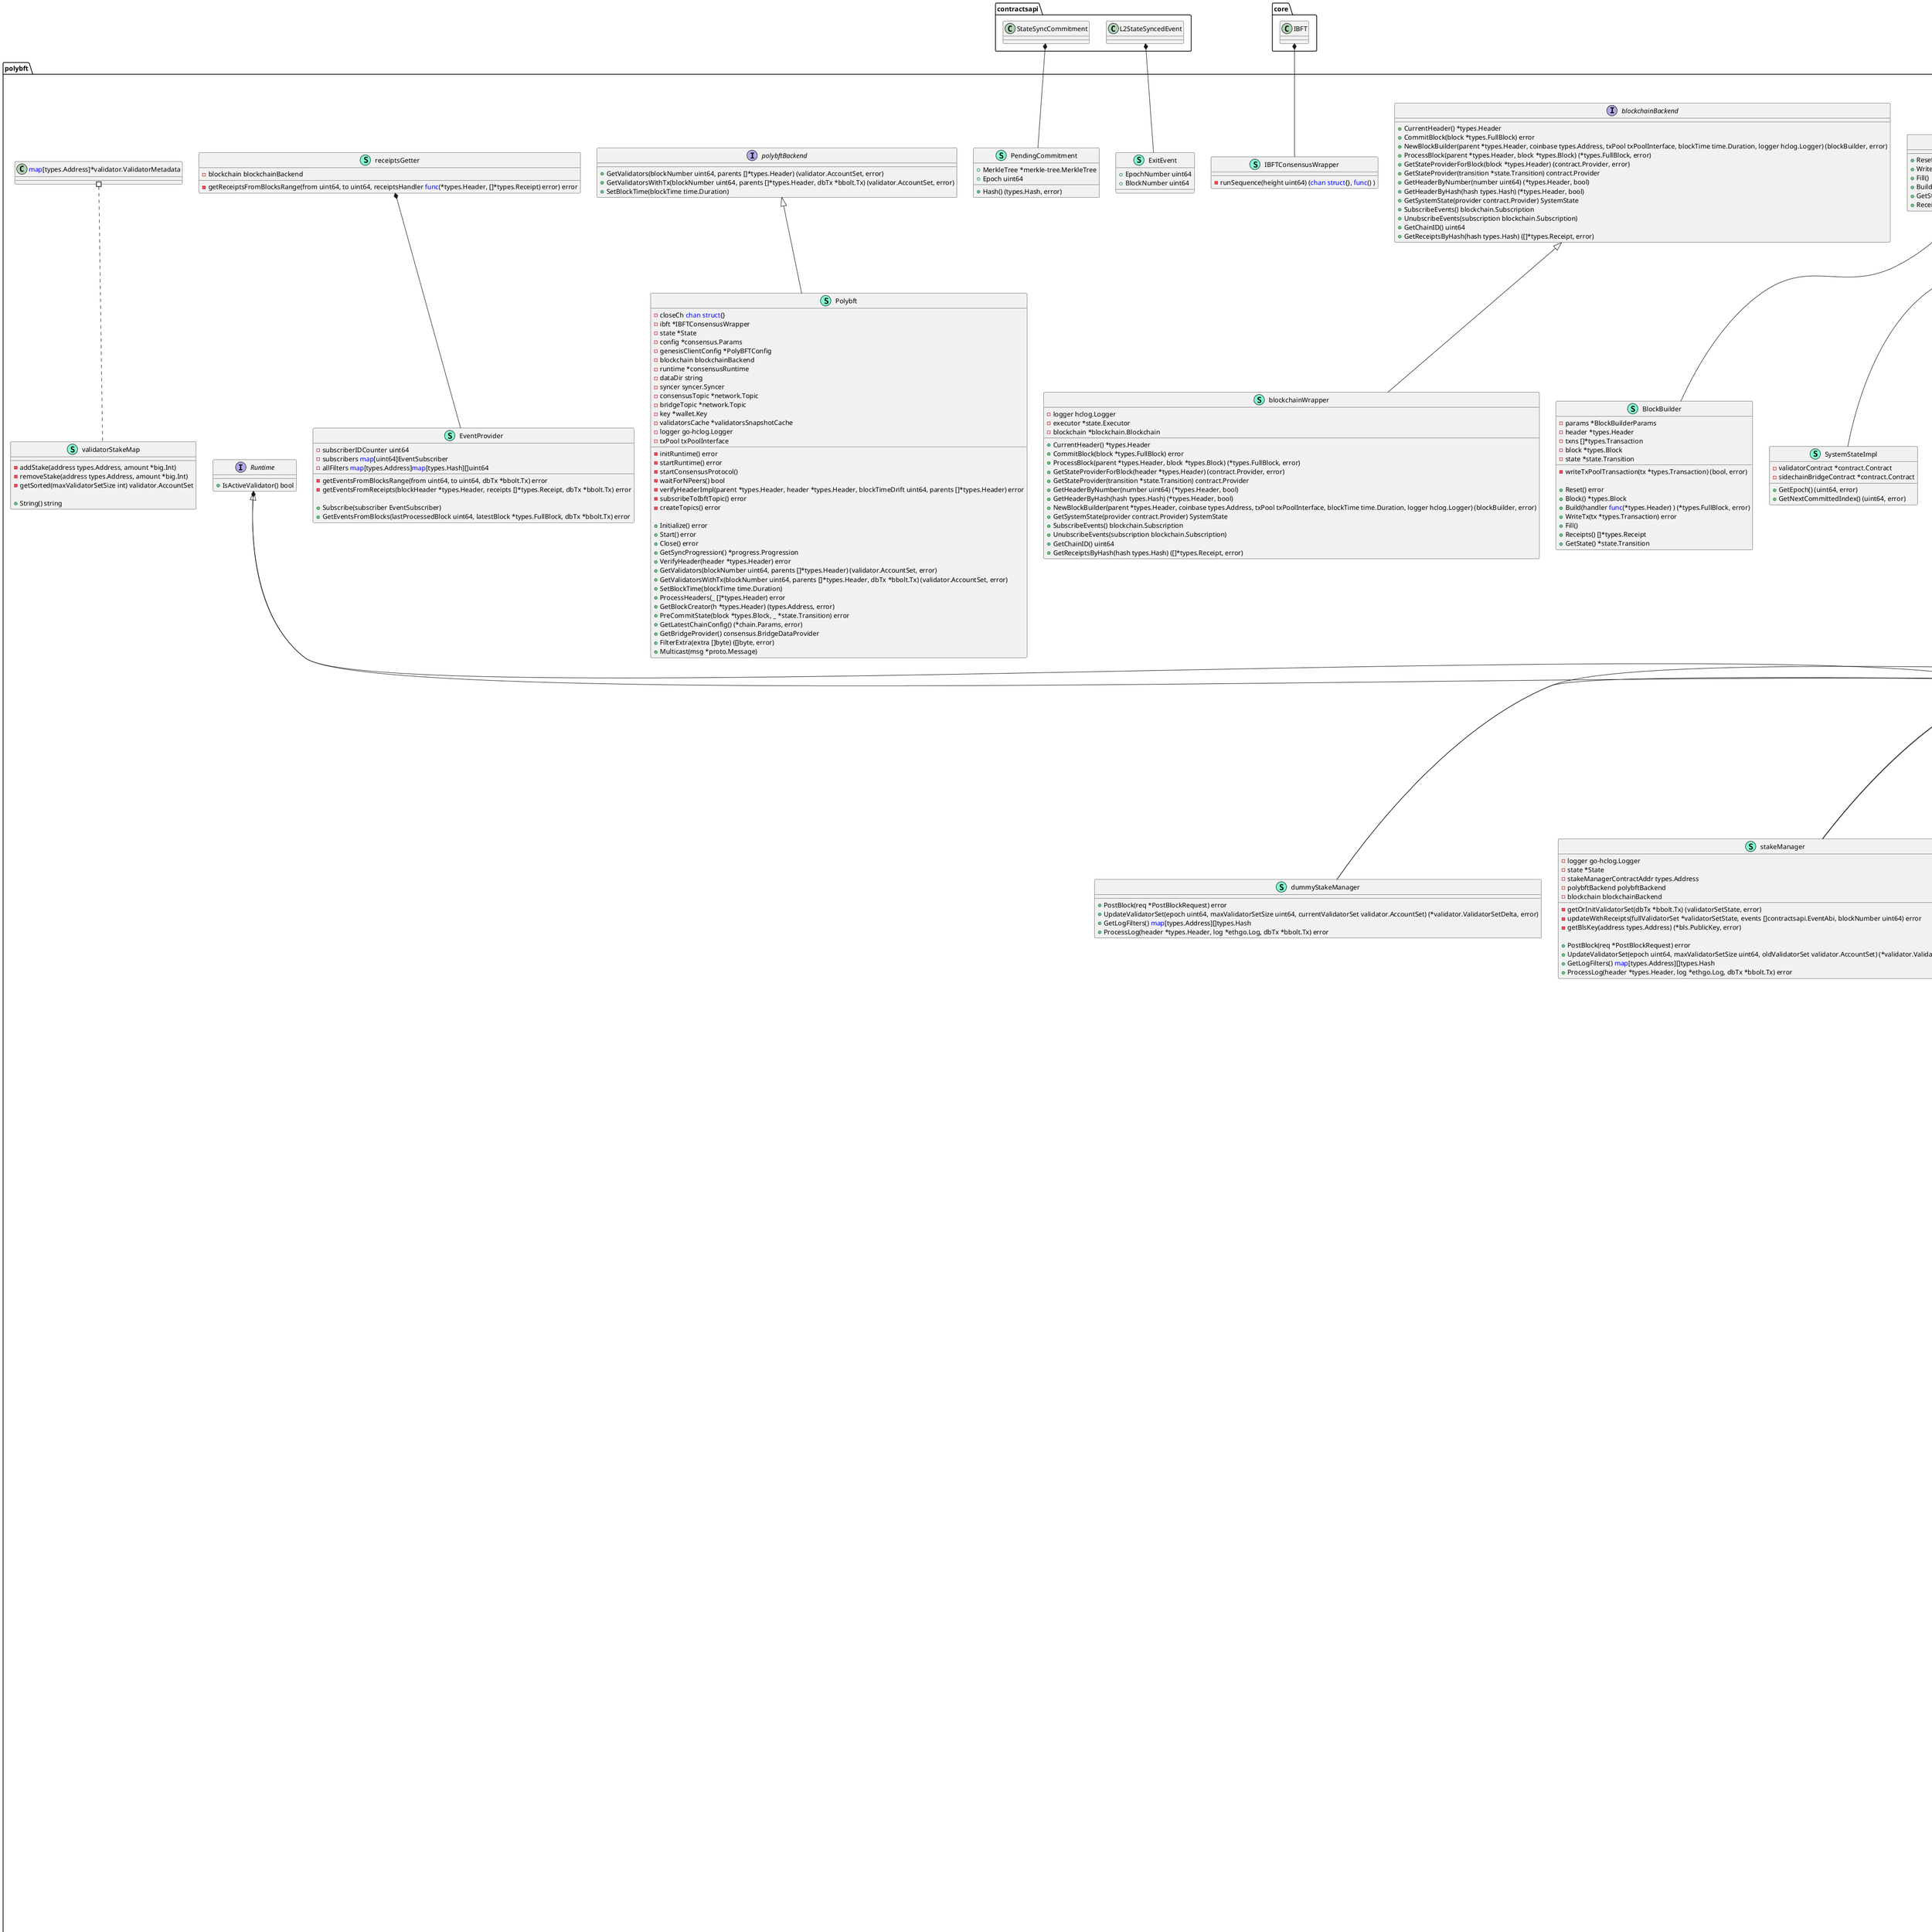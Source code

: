 @startuml
namespace polybft {
    class BlockBuilder << (S,Aquamarine) >> {
        - params *BlockBuilderParams
        - header *types.Header
        - txns []*types.Transaction
        - block *types.Block
        - state *state.Transition

        - writeTxPoolTransaction(tx *types.Transaction) (bool, error)

        + Reset() error
        + Block() *types.Block
        + Build(handler <font color=blue>func</font>(*types.Header) ) (*types.FullBlock, error)
        + WriteTx(tx *types.Transaction) error
        + Fill() 
        + Receipts() []*types.Receipt
        + GetState() *state.Transition

    }
    class BlockBuilderParams << (S,Aquamarine) >> {
        + Parent *types.Header
        + Executor *state.Executor
        + Coinbase types.Address
        + GasLimit uint64
        + BlockTime time.Duration
        + Logger go-hclog.Logger
        + TxPool txPoolInterface
        + BaseFee uint64

    }
    interface BridgeBackend  {
    }
    class BridgeConfig << (S,Aquamarine) >> {
        + StateSenderAddr types.Address
        + CheckpointManagerAddr types.Address
        + ExitHelperAddr types.Address
        + RootERC20PredicateAddr types.Address
        + ChildMintableERC20PredicateAddr types.Address
        + RootNativeERC20Addr types.Address
        + RootERC721PredicateAddr types.Address
        + ChildMintableERC721PredicateAddr types.Address
        + RootERC1155PredicateAddr types.Address
        + ChildMintableERC1155PredicateAddr types.Address
        + ChildERC20Addr types.Address
        + ChildERC721Addr types.Address
        + ChildERC1155Addr types.Address
        + BladeManagerAddr types.Address
        + BLSAddress types.Address
        + BN256G2Address types.Address
        + JSONRPCEndpoint string
        + EventTrackerStartBlocks <font color=blue>map</font>[types.Address]uint64

    }
    interface BridgeManager  {
        + Close() 
        + PostBlockAsync(req *PostBlockRequest) 
        + PostBlock(req *PostBlockRequest) error
        + PostEpoch(req *PostEpochRequest) error
        + BuildExitEventRoot(epoch uint64) (types.Hash, error)
        + GenerateProof(eventID uint64, pType proofType) (types.Proof, error)
        + Commitment(pendingBlockNumber uint64) (*CommitmentMessageSigned, error)

    }
    interface BridgeTransport  {
        + Multicast(msg <font color=blue>interface</font>{}) 

    }
    class BurnContractInfo << (S,Aquamarine) >> {
        + BlockNumber uint64
        + Address types.Address
        + DestinationAddress types.Address

    }
    class CheckpointData << (S,Aquamarine) >> {
        + BlockRound uint64
        + EpochNumber uint64
        + CurrentValidatorsHash types.Hash
        + NextValidatorsHash types.Hash
        + EventRoot types.Hash

        + MarshalRLPWith(ar *fastrlp.Arena) *fastrlp.Value
        + UnmarshalRLPWith(v *fastrlp.Value) error
        + Copy() *CheckpointData
        + Hash(chainID uint64, blockNumber uint64, blockHash types.Hash) (types.Hash, error)
        + ValidateBasic(parentCheckpoint *CheckpointData) error
        + Validate(parentCheckpoint *CheckpointData, currentValidators validator.AccountSet, nextValidators validator.AccountSet, exitRootHash types.Hash) error

    }
    interface CheckpointManager  {
        + PostBlock(req *PostBlockRequest) 
        + BuildEventRoot(epoch uint64) (types.Hash, error)
        + GenerateExitProof(exitID uint64) (types.Proof, error)

    }
    class CommitmentMessageSigned << (S,Aquamarine) >> {
        + Message *contractsapi.StateSyncCommitment
        + AggSignature Signature
        + PublicKeys [][]byte

        + Hash() (types.Hash, error)
        + VerifyStateSyncProof(proof []types.Hash, stateSync *contractsapi.StateSyncedEvent) error
        + ContainsStateSync(stateSyncID uint64) bool
        + EncodeAbi() ([]byte, error)
        + DecodeAbi(txData []byte) error

    }
    class EpochStore << (S,Aquamarine) >> {
        - db *bbolt.DB

        - initialize(tx *bbolt.Tx) error
        - insertValidatorSnapshot(validatorSnapshot *validatorSnapshot, dbTx *bbolt.Tx) error
        - getValidatorSnapshot(epoch uint64) (*validatorSnapshot, error)
        - getNearestOrEpochSnapshot(epoch uint64, dbTx *bbolt.Tx) (*validatorSnapshot, error)
        - insertEpoch(epoch uint64, dbTx *bbolt.Tx) error
        - isEpochInserted(epoch uint64) bool
        - cleanEpochsFromDB(dbTx *bbolt.Tx) error
        - cleanValidatorSnapshotsFromDB(epoch uint64, dbTx *bbolt.Tx) error
        - removeAllValidatorSnapshots() error
        - epochsDBStats() (*bbolt.BucketStats, error)
        - validatorSnapshotsDBStats() (*bbolt.BucketStats, error)

    }
    class EventProvider << (S,Aquamarine) >> {
        - subscriberIDCounter uint64
        - subscribers <font color=blue>map</font>[uint64]EventSubscriber
        - allFilters <font color=blue>map</font>[types.Address]<font color=blue>map</font>[types.Hash][]uint64

        - getEventsFromBlocksRange(from uint64, to uint64, dbTx *bbolt.Tx) error
        - getEventsFromReceipts(blockHeader *types.Header, receipts []*types.Receipt, dbTx *bbolt.Tx) error

        + Subscribe(subscriber EventSubscriber) 
        + GetEventsFromBlocks(lastProcessedBlock uint64, latestBlock *types.FullBlock, dbTx *bbolt.Tx) error

    }
    interface EventSubscriber  {
        + GetLogFilters() <font color=blue>map</font>[types.Address][]types.Hash
        + ProcessLog(header *types.Header, log *ethgo.Log, dbTx *bbolt.Tx) error

    }
    class ExitEvent << (S,Aquamarine) >> {
        + EpochNumber uint64
        + BlockNumber uint64

    }
    interface ExitEventProofRetriever  {
        + GenerateExitProof(exitID uint64) (types.Proof, error)

    }
    interface ExitRelayer  {
        + Close() 
        + Init() error
        + AddLog(eventLog *ethgo.Log) error
        + PostBlock(req *PostBlockRequest) error

    }
    class ExitStore << (S,Aquamarine) >> {
        - db *bbolt.DB

        - initialize(tx *bbolt.Tx) error
        - insertExitEvent(exitEvent *ExitEvent, dbTx *bbolt.Tx) error
        - getExitEvent(exitEventID uint64) (*ExitEvent, error)
        - getExitEventsByEpoch(epoch uint64) ([]*ExitEvent, error)
        - getExitEventsForProof(epoch uint64, checkpointBlock uint64) ([]*ExitEvent, error)
        - getExitEvents(epoch uint64, filter <font color=blue>func</font>(*ExitEvent) bool) ([]*ExitEvent, error)

        + GetAllAvailableRelayerEvents(limit int) ([]*RelayerEventMetaData, error)
        + UpdateRelayerEvents(events []*RelayerEventMetaData, removeIDs []uint64, dbTx *bbolt.Tx) error

    }
    class Extra << (S,Aquamarine) >> {
        + Validators *validator.ValidatorSetDelta
        + Parent *Signature
        + Committed *Signature
        + Checkpoint *CheckpointData

        + MarshalRLPTo(dst []byte) []byte
        + MarshalRLPWith(ar *fastrlp.Arena) *fastrlp.Value
        + UnmarshalRLP(input []byte) error
        + UnmarshalRLPWith(v *fastrlp.Value) error
        + ValidateFinalizedData(header *types.Header, parent *types.Header, parents []*types.Header, chainID uint64, consensusBackend polybftBackend, domain []byte, logger go-hclog.Logger) error
        + ValidateParentSignatures(blockNumber uint64, consensusBackend polybftBackend, parents []*types.Header, parent *types.Header, parentExtra *Extra, chainID uint64, domain []byte, logger go-hclog.Logger) error

    }
    class GovernanceConfig << (S,Aquamarine) >> {
        + VotingDelay *big.Int
        + VotingPeriod *big.Int
        + ProposalThreshold *big.Int
        + ProposalQuorumPercentage uint64
        + ChildGovernorAddr types.Address
        + ChildTimelockAddr types.Address
        + NetworkParamsAddr types.Address
        + ForkParamsAddr types.Address

        + MarshalJSON() ([]byte, error)
        + UnmarshalJSON(data []byte) error

    }
    interface GovernanceManager  {
        + PostBlock(req *PostBlockRequest) error
        + PostEpoch(req *PostEpochRequest) error
        + GetClientConfig(dbTx *bbolt.Tx) (*chain.Params, error)

    }
    class GovernanceStore << (S,Aquamarine) >> {
        - db *bbolt.DB

        - initialize(tx *bbolt.Tx) error
        - insertGovernanceEvent(epoch uint64, event contractsapi.EventAbi, dbTx *bbolt.Tx) error
        - getNetworkParamsEvents(epoch uint64, dbTx *bbolt.Tx) (eventsRaw, error)
        - getAllForkEvents(dbTx *bbolt.Tx) (<font color=blue>map</font>[types.Hash]*big.Int, error)
        - insertClientConfig(config *chain.Params, dbTx *bbolt.Tx) error
        - getClientConfig(dbTx *bbolt.Tx) (*chain.Params, error)

    }
    class IBFTConsensusWrapper << (S,Aquamarine) >> {
        - runSequence(height uint64) (<font color=blue>chan</font> <font color=blue>struct</font>{}, <font color=blue>func</font>() )

    }
    class MessageSignature << (S,Aquamarine) >> {
        + From string
        + Signature []byte

    }
    class PendingCommitment << (S,Aquamarine) >> {
        + MerkleTree *merkle-tree.MerkleTree
        + Epoch uint64

        + Hash() (types.Hash, error)

    }
    class PolyBFTConfig << (S,Aquamarine) >> {
        + InitialValidatorSet []*validator.GenesisValidator
        + Bridge *BridgeConfig
        + EpochSize uint64
        + EpochReward uint64
        + SprintSize uint64
        + BlockTime common.Duration
        + Governance types.Address
        + NativeTokenConfig *TokenConfig
        + InitialTrieRoot types.Hash
        + MinValidatorSetSize uint64
        + MaxValidatorSetSize uint64
        + CheckpointInterval uint64
        + WithdrawalWaitPeriod uint64
        + RewardConfig *RewardsConfig
        + BlockTimeDrift uint64
        + BlockTrackerPollInterval common.Duration
        + ProxyContractsAdmin types.Address
        + BladeAdmin types.Address
        + GovernanceConfig *GovernanceConfig
        + StakeTokenAddr types.Address

        + IsBridgeEnabled() bool

    }
    class Polybft << (S,Aquamarine) >> {
        - closeCh <font color=blue>chan</font> <font color=blue>struct</font>{}
        - ibft *IBFTConsensusWrapper
        - state *State
        - config *consensus.Params
        - genesisClientConfig *PolyBFTConfig
        - blockchain blockchainBackend
        - runtime *consensusRuntime
        - dataDir string
        - syncer syncer.Syncer
        - consensusTopic *network.Topic
        - bridgeTopic *network.Topic
        - key *wallet.Key
        - validatorsCache *validatorsSnapshotCache
        - logger go-hclog.Logger
        - txPool txPoolInterface

        - initRuntime() error
        - startRuntime() error
        - startConsensusProtocol() 
        - waitForNPeers() bool
        - verifyHeaderImpl(parent *types.Header, header *types.Header, blockTimeDrift uint64, parents []*types.Header) error
        - subscribeToIbftTopic() error
        - createTopics() error

        + Initialize() error
        + Start() error
        + Close() error
        + GetSyncProgression() *progress.Progression
        + VerifyHeader(header *types.Header) error
        + GetValidators(blockNumber uint64, parents []*types.Header) (validator.AccountSet, error)
        + GetValidatorsWithTx(blockNumber uint64, parents []*types.Header, dbTx *bbolt.Tx) (validator.AccountSet, error)
        + SetBlockTime(blockTime time.Duration) 
        + ProcessHeaders(_ []*types.Header) error
        + GetBlockCreator(h *types.Header) (types.Address, error)
        + PreCommitState(block *types.Block, _ *state.Transition) error
        + GetLatestChainConfig() (*chain.Params, error)
        + GetBridgeProvider() consensus.BridgeDataProvider
        + FilterExtra(extra []byte) ([]byte, error)
        + Multicast(msg *proto.Message) 

    }
    class PostBlockRequest << (S,Aquamarine) >> {
        + FullBlock *types.FullBlock
        + Epoch uint64
        + IsEpochEndingBlock bool
        + DBTx *bbolt.Tx
        + CurrentClientConfig *PolyBFTConfig
        + Forks *chain.Forks

    }
    class PostEpochRequest << (S,Aquamarine) >> {
        + NewEpochID uint64
        + FirstBlockOfEpoch uint64
        + SystemState SystemState
        + ValidatorSet validator.ValidatorSet
        + DBTx *bbolt.Tx
        + Forks *chain.Forks

    }
    class PrioritizedValidator << (S,Aquamarine) >> {
        + Metadata *validator.ValidatorMetadata
        + ProposerPriority *big.Int

        + String() string

    }
    class ProposerCalculator << (S,Aquamarine) >> {
        - snapshot *ProposerSnapshot
        - config *runtimeConfig
        - state *State
        - logger go-hclog.Logger

        - update(blockNumber uint64, dbTx *bbolt.Tx) error
        - updatePerBlock(blockNumber uint64, dbTx *bbolt.Tx) error

        + GetSnapshot() (*ProposerSnapshot, bool)
        + PostBlock(req *PostBlockRequest) error

    }
    class ProposerSnapshot << (S,Aquamarine) >> {
        + Height uint64
        + Round uint64
        + Proposer *PrioritizedValidator
        + Validators []*PrioritizedValidator

        - toMap() <font color=blue>map</font>[types.Address]*PrioritizedValidator

        + CalcProposer(round uint64, height uint64) (types.Address, error)
        + GetLatestProposer(round uint64, height uint64) (types.Address, error)
        + GetTotalVotingPower() *big.Int
        + Copy() *ProposerSnapshot

    }
    class ProposerSnapshotStore << (S,Aquamarine) >> {
        - db *bbolt.DB

        - initialize(tx *bbolt.Tx) error
        - getProposerSnapshot(dbTx *bbolt.Tx) (*ProposerSnapshot, error)
        - writeProposerSnapshot(snapshot *ProposerSnapshot, dbTx *bbolt.Tx) error

    }
    class RelayerEventMetaData << (S,Aquamarine) >> {
        + EventID uint64
        + CountTries uint64
        + BlockNumber uint64
        + SentStatus bool

        + String() string

    }
    interface RelayerState  {
        + GetAllAvailableRelayerEvents(limit int) ([]*RelayerEventMetaData, error)
        + UpdateRelayerEvents(events []*RelayerEventMetaData, removeIDs []uint64, dbTx *bbolt.Tx) error

    }
    class RewardsConfig << (S,Aquamarine) >> {
        + TokenAddress types.Address
        + WalletAddress types.Address
        + WalletAmount *big.Int

        + MarshalJSON() ([]byte, error)
        + UnmarshalJSON(data []byte) error

    }
    class RootchainConfig << (S,Aquamarine) >> {
        + JSONRPCAddr string
        + StateSenderAddress types.Address
        + CheckpointManagerAddress types.Address
        + BLSAddress types.Address
        + BN256G2Address types.Address
        + ExitHelperAddress types.Address
        + RootERC20PredicateAddress types.Address
        + ChildMintableERC20PredicateAddress types.Address
        + RootNativeERC20Address types.Address
        + ChildERC20Address types.Address
        + RootERC721PredicateAddress types.Address
        + ChildMintableERC721PredicateAddress types.Address
        + ChildERC721Address types.Address
        + RootERC1155PredicateAddress types.Address
        + ChildMintableERC1155PredicateAddress types.Address
        + ChildERC1155Address types.Address
        + BladeManagerAddress types.Address

        + ToBridgeConfig() *BridgeConfig

    }
    interface Runtime  {
        + IsActiveValidator() bool

    }
    class Signature << (S,Aquamarine) >> {
        + AggregatedSignature []byte
        + Bitmap []byte

        + MarshalRLPWith(ar *fastrlp.Arena) *fastrlp.Value
        + UnmarshalRLPWith(v *fastrlp.Value) error
        + Verify(blockNumber uint64, validators validator.AccountSet, hash types.Hash, domain []byte, logger go-hclog.Logger) error

    }
    interface StakeManager  {
        + PostBlock(req *PostBlockRequest) error
        + UpdateValidatorSet(epoch uint64, maxValidatorSetSize uint64, currentValidatorSet validator.AccountSet) (*validator.ValidatorSetDelta, error)

    }
    class StakeStore << (S,Aquamarine) >> {
        - db *bbolt.DB

        - initialize(tx *bbolt.Tx) error
        - insertFullValidatorSet(fullValidatorSet validatorSetState, dbTx *bbolt.Tx) error
        - getFullValidatorSet(dbTx *bbolt.Tx) (validatorSetState, error)

    }
    class State << (S,Aquamarine) >> {
        - db *bbolt.DB
        - close <font color=blue>chan</font> <font color=blue>struct</font>{}

        + StateSyncStore *StateSyncStore
        + ExitStore *ExitStore
        + EpochStore *EpochStore
        + ProposerSnapshotStore *ProposerSnapshotStore
        + StakeStore *StakeStore
        + GovernanceStore *GovernanceStore

        - initStorages() error
        - insertLastProcessedEventsBlock(block uint64, dbTx *bbolt.Tx) error
        - getLastProcessedEventsBlock(dbTx *bbolt.Tx) (uint64, error)
        - beginDBTransaction(isWriteTx bool) (*bbolt.Tx, error)
        - startStatsReleasing() 

    }
    interface StateSyncManager  {
        + Init() error
        + AddLog(eventLog *ethgo.Log) error
        + Commitment(blockNumber uint64) (*CommitmentMessageSigned, error)
        + GetStateSyncProof(stateSyncID uint64) (types.Proof, error)
        + PostBlock(req *PostBlockRequest) error
        + PostEpoch(req *PostEpochRequest) error

    }
    class StateSyncProof << (S,Aquamarine) >> {
        + Proof []types.Hash
        + StateSync *contractsapi.StateSyncedEvent

    }
    interface StateSyncProofRetriever  {
        + GetStateSyncProof(stateSyncID uint64) (types.Proof, error)

    }
    interface StateSyncRelayer  {
        + PostBlock(req *PostBlockRequest) error
        + Init() error
        + Close() 

    }
    class StateSyncStore << (S,Aquamarine) >> {
        - db *bbolt.DB

        - initialize(tx *bbolt.Tx) error
        - insertStateSyncEvent(event *contractsapi.StateSyncedEvent) error
        - removeStateSyncEventsAndProofs(stateSyncEventIDs []uint64) error
        - list() ([]*contractsapi.StateSyncedEvent, error)
        - getStateSyncEventsForCommitment(fromIndex uint64, toIndex uint64, dbTx *bbolt.Tx) ([]*contractsapi.StateSyncedEvent, error)
        - getCommitmentForStateSync(stateSyncID uint64) (*CommitmentMessageSigned, error)
        - insertCommitmentMessage(commitment *CommitmentMessageSigned, dbTx *bbolt.Tx) error
        - getCommitmentMessage(toIndex uint64) (*CommitmentMessageSigned, error)
        - insertMessageVote(epoch uint64, key []byte, vote *MessageSignature, dbTx *bbolt.Tx) (int, error)
        - getMessageVotes(epoch uint64, hash []byte) ([]*MessageSignature, error)
        - getMessageVotesLocked(tx *bbolt.Tx, epoch uint64, hash []byte) ([]*MessageSignature, error)
        - insertStateSyncProofs(stateSyncProof []*StateSyncProof, dbTx *bbolt.Tx) error
        - getStateSyncProof(stateSyncID uint64) (*StateSyncProof, error)

        + UpdateRelayerEvents(events []*RelayerEventMetaData, removeIDs []uint64, dbTx *bbolt.Tx) error
        + GetAllAvailableRelayerEvents(limit int) ([]*RelayerEventMetaData, error)

    }
    interface SystemState  {
        + GetEpoch() (uint64, error)
        + GetNextCommittedIndex() (uint64, error)

    }
    class SystemStateImpl << (S,Aquamarine) >> {
        - validatorContract *contract.Contract
        - sidechainBridgeContract *contract.Contract

        + GetEpoch() (uint64, error)
        + GetNextCommittedIndex() (uint64, error)

    }
    class TokenConfig << (S,Aquamarine) >> {
        + Name string
        + Symbol string
        + Decimals uint8
        + IsMintable bool

    }
    class TransportMessage << (S,Aquamarine) >> {
        + Hash []byte
        + Signature []byte
        + From string
        + EpochNumber uint64

    }
    class ValidatorInfo << (S,Aquamarine) >> {
        + Stake *big.Int
        + WithdrawableRewards *big.Int
        + Address types.Address
        + IsActive bool
        + IsWhitelisted bool

    }
    interface blockBuilder  {
        + Reset() error
        + WriteTx( *types.Transaction) error
        + Fill() 
        + Build( <font color=blue>func</font>(*types.Header) ) (*types.FullBlock, error)
        + GetState() *state.Transition
        + Receipts() []*types.Receipt

    }
    interface blockchainBackend  {
        + CurrentHeader() *types.Header
        + CommitBlock(block *types.FullBlock) error
        + NewBlockBuilder(parent *types.Header, coinbase types.Address, txPool txPoolInterface, blockTime time.Duration, logger hclog.Logger) (blockBuilder, error)
        + ProcessBlock(parent *types.Header, block *types.Block) (*types.FullBlock, error)
        + GetStateProviderForBlock(block *types.Header) (contract.Provider, error)
        + GetStateProvider(transition *state.Transition) contract.Provider
        + GetHeaderByNumber(number uint64) (*types.Header, bool)
        + GetHeaderByHash(hash types.Hash) (*types.Header, bool)
        + GetSystemState(provider contract.Provider) SystemState
        + SubscribeEvents() blockchain.Subscription
        + UnubscribeEvents(subscription blockchain.Subscription) 
        + GetChainID() uint64
        + GetReceiptsByHash(hash types.Hash) ([]*types.Receipt, error)

    }
    class blockchainWrapper << (S,Aquamarine) >> {
        - logger hclog.Logger
        - executor *state.Executor
        - blockchain *blockchain.Blockchain

        + CurrentHeader() *types.Header
        + CommitBlock(block *types.FullBlock) error
        + ProcessBlock(parent *types.Header, block *types.Block) (*types.FullBlock, error)
        + GetStateProviderForBlock(header *types.Header) (contract.Provider, error)
        + GetStateProvider(transition *state.Transition) contract.Provider
        + GetHeaderByNumber(number uint64) (*types.Header, bool)
        + GetHeaderByHash(hash types.Hash) (*types.Header, bool)
        + NewBlockBuilder(parent *types.Header, coinbase types.Address, txPool txPoolInterface, blockTime time.Duration, logger hclog.Logger) (blockBuilder, error)
        + GetSystemState(provider contract.Provider) SystemState
        + SubscribeEvents() blockchain.Subscription
        + UnubscribeEvents(subscription blockchain.Subscription) 
        + GetChainID() uint64
        + GetReceiptsByHash(hash types.Hash) ([]*types.Receipt, error)

    }
    class bridgeManager << (S,Aquamarine) >> {
        - checkpointManager CheckpointManager
        - stateSyncManager StateSyncManager
        - stateSyncRelayer StateSyncRelayer
        - exitEventRelayer ExitRelayer
        - eventTrackerConfig *eventTrackerConfig
        - logger hclog.Logger

        - initStateSyncManager(bridgeBackend BridgeBackend, runtimeConfig *runtimeConfig, logger hclog.Logger) error
        - initCheckpointManager(eventProvider *EventProvider, runtimeConfig *runtimeConfig, logger hclog.Logger) error
        - initStateSyncRelayer(bridgeBackend BridgeBackend, eventProvider *EventProvider, runtimeConfig *runtimeConfig, logger hclog.Logger) error
        - initExitRelayer(bridgeBackend BridgeBackend, runtimeConfig *runtimeConfig, logger hclog.Logger) error
        - initTracker(runtimeConfig *runtimeConfig) error

        + PostBlock(req *PostBlockRequest) error
        + PostEpoch(req *PostEpochRequest) error
        + BuildExitEventRoot(epoch uint64) (types.Hash, error)
        + Commitment(pendingBlockNumber uint64) (*CommitmentMessageSigned, error)
        + GenerateProof(eventID uint64, pType proofType) (types.Proof, error)
        + PostBlockAsync(req *PostBlockRequest) 
        + Close() 
        + AddLog(eventLog *ethgo.Log) error

    }
    class checkpointManager << (S,Aquamarine) >> {
        - key crypto.Key
        - blockchain blockchainBackend
        - consensusBackend polybftBackend
        - rootChainRelayer txrelayer.TxRelayer
        - checkpointManagerAddr types.Address
        - lastSentBlock uint64
        - logger go-hclog.Logger
        - state *State

        - submitCheckpoint(latestHeader *types.Header, isEndOfEpoch bool) error
        - encodeAndSendCheckpoint(header *types.Header, extra *Extra, isEndOfEpoch bool) error
        - abiEncodeCheckpointBlock(blockNumber uint64, blockHash types.Hash, extra *Extra, nextValidators validator.AccountSet) ([]byte, error)
        - isCheckpointBlock(blockNumber uint64, checkpointsOffset uint64, isEpochEndingBlock bool) bool

        + PostBlock(req *PostBlockRequest) 
        + BuildEventRoot(epoch uint64) (types.Hash, error)
        + GenerateExitProof(exitID uint64) (types.Proof, error)
        + GetLogFilters() <font color=blue>map</font>[types.Address][]types.Hash
        + ProcessLog(header *types.Header, log *ethgo.Log, dbTx *bbolt.Tx) error

    }
    class consensusRuntime << (S,Aquamarine) >> {
        - config *runtimeConfig
        - state *State
        - fsm *fsm
        - lock sync.RWMutex
        - epoch *epochMetadata
        - lastBuiltBlock *types.Header
        - activeValidatorFlag atomic.Bool
        - proposerCalculator *ProposerCalculator
        - stakeManager StakeManager
        - eventProvider *EventProvider
        - bridgeManager BridgeManager
        - governanceManager GovernanceManager
        - logger go-hclog.Logger

        - close() 
        - initStakeManager(logger go-hclog.Logger, dbTx *bbolt.Tx) error
        - initGovernanceManager(logger go-hclog.Logger, dbTx *bbolt.Tx) error
        - getGuardedData() (guardedDataDTO, error)
        - restartEpoch(header *types.Header, dbTx *bbolt.Tx) (*epochMetadata, error)
        - calculateDistributeRewardsInput(isFirstBlockOfEpoch bool, isEndOfEpoch bool, pendingBlockNumber uint64, lastFinalizedBlock *types.Header, epochID uint64) (*contractsapi.DistributeRewardForEpochManagerFn, error)
        - setIsActiveValidator(isActiveValidator bool) 
        - isFixedSizeOfEpochMet(blockNumber uint64, epoch *epochMetadata) bool
        - isFixedSizeOfSprintMet(blockNumber uint64, epoch *epochMetadata) bool
        - getSystemState(header *types.Header) (SystemState, error)
        - getFirstBlockOfEpoch(epochNumber uint64, latestHeader *types.Header) (uint64, error)
        - getCurrentBlockTimeDrift() uint64

        + IsBridgeEnabled() bool
        + OnBlockInserted(fullBlock *types.FullBlock) 
        + FSM() error
        + GenerateExitProof(exitID uint64) (types.Proof, error)
        + GetStateSyncProof(stateSyncID uint64) (types.Proof, error)
        + IsActiveValidator() bool
        + IsValidProposal(rawProposal []byte) bool
        + IsValidValidator(msg *proto.Message) bool
        + IsProposer(id []byte, height uint64, round uint64) bool
        + IsValidProposalHash(proposal *proto.Proposal, hash []byte) bool
        + IsValidCommittedSeal(proposalHash []byte, committedSeal *messages.CommittedSeal) bool
        + BuildProposal(view *proto.View) []byte
        + InsertProposal(proposal *proto.Proposal, committedSeals []*messages.CommittedSeal) 
        + ID() []byte
        + GetVotingPowers(height uint64) (<font color=blue>map</font>[string]*big.Int, error)
        + BuildPrePrepareMessage(rawProposal []byte, certificate *proto.RoundChangeCertificate, view *proto.View) *proto.Message
        + BuildPrepareMessage(proposalHash []byte, view *proto.View) *proto.Message
        + BuildCommitMessage(proposalHash []byte, view *proto.View) *proto.Message
        + RoundStarts(view *proto.View) error
        + SequenceCancelled(view *proto.View) error
        + BuildRoundChangeMessage(proposal *proto.Proposal, certificate *proto.PreparedCertificate, view *proto.View) *proto.Message

    }
    class dummyBridgeManager << (S,Aquamarine) >> {
        + Close() 
        + PostBlockAsync(req *PostBlockRequest) 
        + AddLog(log *ethgo.Log) error
        + PostBlock(req *PostBlockRequest) error
        + PostEpoch(req *PostEpochRequest) error
        + BuildExitEventRoot(epoch uint64) (types.Hash, error)
        + Commitment(pendingBlockNumber uint64) (*CommitmentMessageSigned, error)
        + GenerateProof(eventID uint64, pType proofType) (types.Proof, error)

    }
    class dummyCheckpointManager << (S,Aquamarine) >> {
        + PostBlock(req *PostBlockRequest) 
        + BuildEventRoot(epoch uint64) (types.Hash, error)
        + GenerateExitProof(exitID uint64) (types.Proof, error)
        + GetLogFilters() <font color=blue>map</font>[types.Address][]types.Hash
        + ProcessLog(header *types.Header, log *ethgo.Log, dbTx *bbolt.Tx) error

    }
    class dummyExitRelayer << (S,Aquamarine) >> {
        + Close() 
        + Init() error
        + AddLog(eventLog *ethgo.Log) error
        + PostBlock(req *PostBlockRequest) error

    }
    class dummyGovernanceManager << (S,Aquamarine) >> {
        - getClientConfigFn <font color=blue>func</font>() (*chain.Params, error)

        + PostBlock(req *PostBlockRequest) error
        + PostEpoch(req *PostEpochRequest) error
        + GetClientConfig(dbTx *bbolt.Tx) (*chain.Params, error)
        + GetLogFilters() <font color=blue>map</font>[types.Address][]types.Hash
        + ProcessLog(header *types.Header, log *ethgo.Log, dbTx *bbolt.Tx) error

    }
    class dummyStakeManager << (S,Aquamarine) >> {
        + PostBlock(req *PostBlockRequest) error
        + UpdateValidatorSet(epoch uint64, maxValidatorSetSize uint64, currentValidatorSet validator.AccountSet) (*validator.ValidatorSetDelta, error)
        + GetLogFilters() <font color=blue>map</font>[types.Address][]types.Hash
        + ProcessLog(header *types.Header, log *ethgo.Log, dbTx *bbolt.Tx) error

    }
    class dummyStateSyncManager << (S,Aquamarine) >> {
        + Init() error
        + AddLog(eventLog *ethgo.Log) error
        + Commitment(blockNumber uint64) (*CommitmentMessageSigned, error)
        + PostBlock(req *PostBlockRequest) error
        + PostEpoch(req *PostEpochRequest) error
        + GetStateSyncProof(stateSyncID uint64) (types.Proof, error)
        + GetLogFilters() <font color=blue>map</font>[types.Address][]types.Hash
        + ProcessLog(header *types.Header, log *ethgo.Log, dbTx *bbolt.Tx) error

    }
    class dummyStateSyncRelayer << (S,Aquamarine) >> {
        + PostBlock(req *PostBlockRequest) error
        + Init() error
        + Close() 
        + GetLogFilters() <font color=blue>map</font>[types.Address][]types.Hash
        + ProcessLog(header *types.Header, log *ethgo.Log, dbTx *bbolt.Tx) error

    }
    class epochMetadata << (S,Aquamarine) >> {
        + Number uint64
        + FirstBlockInEpoch uint64
        + Validators validator.AccountSet
        + CurrentClientConfig *PolyBFTConfig

    }
    class eventTrackerConfig << (S,Aquamarine) >> {
        - jsonrpcAddr string
        - startBlock uint64
        - stateSenderAddr types.Address
        - checkpointManagerAddr types.Address
        - exitHelperAddr types.Address
        - trackerPollInterval time.Duration

    }
    class exitEventNotFoundError << (S,Aquamarine) >> {
        - exitID uint64
        - epoch uint64

        + Error() string

    }
    class exitRelayer << (S,Aquamarine) >> {
        - key crypto.Key
        - proofRetriever ExitEventProofRetriever
        - txRelayer txrelayer.TxRelayer
        - logger go-hclog.Logger
        - exitStore *ExitStore
        - notifyCh <font color=blue>chan</font> <font color=blue>struct</font>{}
        - closeCh <font color=blue>chan</font> <font color=blue>struct</font>{}

        - sendTx(events []*RelayerEventMetaData) error

        + Init() error
        + Close() 
        + PostBlock(req *PostBlockRequest) error
        + AddLog(eventLog *ethgo.Log) error

    }
    class fsm << (S,Aquamarine) >> {
        - config *PolyBFTConfig
        - forks *chain.Forks
        - parent *types.Header
        - backend blockchainBackend
        - polybftBackend polybftBackend
        - validators validator.ValidatorSet
        - proposerSnapshot *ProposerSnapshot
        - blockBuilder blockBuilder
        - epochNumber uint64
        - commitEpochInput *contractsapi.CommitEpochEpochManagerFn
        - distributeRewardsInput *contractsapi.DistributeRewardForEpochManagerFn
        - isEndOfEpoch bool
        - isEndOfSprint bool
        - isFirstBlockOfEpoch bool
        - proposerCommitmentToRegister *CommitmentMessageSigned
        - logger go-hclog.Logger
        - target *types.FullBlock
        - exitEventRootHash types.Hash
        - newValidatorsDelta *validator.ValidatorSetDelta

        - applyBridgeCommitmentTx() error
        - createBridgeCommitmentTx() (*types.Transaction, error)
        - getValidatorsTransition(delta *validator.ValidatorSetDelta) (validator.AccountSet, error)
        - createCommitEpochTx() (*types.Transaction, error)
        - createDistributeRewardsTx() (*types.Transaction, error)
        - verifyCommitEpochTx(commitEpochTx *types.Transaction) error
        - verifyDistributeRewardsTx(distributeRewardsTx *types.Transaction) error

        + BuildProposal(currentRound uint64) ([]byte, error)
        + ValidateCommit(signerAddr []byte, seal []byte, proposalHash []byte) error
        + Validate(proposal []byte) error
        + ValidateSender(msg *proto.Message) error
        + VerifyStateTransactions(transactions []*types.Transaction) error
        + Insert(proposal []byte, committedSeals []*messages.CommittedSeal) (*types.FullBlock, error)
        + Height() uint64
        + ValidatorSet() validator.ValidatorSet

    }
    class governanceConfigRaw << (S,Aquamarine) >> {
        + VotingDelay *string
        + VotingPeriod *string
        + ProposalThreshold *string
        + ProposalQuorumPercentage uint64
        + ChildGovernorAddr types.Address
        + ChildTimelockAddr types.Address
        + NetworkParamsAddr types.Address
        + ForkParamsAddr types.Address

    }
    class governanceManager << (S,Aquamarine) >> {
        - logger go-hclog.Logger
        - state *State
        - allForksHashes <font color=blue>map</font>[types.Hash]string

        - activateNewForks(currentBlock uint64, forkEvents <font color=blue>map</font>[types.Hash]*big.Int) error
        - activateSingleFork(currentBlock uint64, forkHash types.Hash, forkBlock *big.Int) error

        + GetClientConfig(dbTx *bbolt.Tx) (*chain.Params, error)
        + PostEpoch(req *PostEpochRequest) error
        + PostBlock(req *PostBlockRequest) error
        + GetLogFilters() <font color=blue>map</font>[types.Address][]types.Hash
        + ProcessLog(header *types.Header, log *ethgo.Log, dbTx *bbolt.Tx) error

    }
    class guardedDataDTO << (S,Aquamarine) >> {
        - lastBuiltBlock *types.Header
        - epoch *epochMetadata
        - proposerSnapshot *ProposerSnapshot

    }
    class polybft.eventsRaw << (T, #FF7700) >>  {
    }
    class polybft.proofType << (T, #FF7700) >>  {
    }
    class polybft.validatorStakeMap << (T, #FF7700) >>  {
    }
    interface polybftBackend  {
        + GetValidators(blockNumber uint64, parents []*types.Header) (validator.AccountSet, error)
        + GetValidatorsWithTx(blockNumber uint64, parents []*types.Header, dbTx *bbolt.Tx) (validator.AccountSet, error)
        + SetBlockTime(blockTime time.Duration) 

    }
    class receiptsGetter << (S,Aquamarine) >> {
        - blockchain blockchainBackend

        - getReceiptsFromBlocksRange(from uint64, to uint64, receiptsHandler <font color=blue>func</font>(*types.Header, []*types.Receipt) error) error

    }
    class relayerConfig << (S,Aquamarine) >> {
        - maxBlocksToWaitForResend uint64
        - maxAttemptsToSend uint64
        - maxEventsPerBatch uint64
        - eventExecutionAddr types.Address

    }
    class relayerEventsProcessor << (S,Aquamarine) >> {
        - logger hclog.Logger
        - state RelayerState
        - blockchain blockchainBackend
        - config *relayerConfig
        - sendTx <font color=blue>func</font>([]*RelayerEventMetaData) error

        - processEvents() 

    }
    class rewardsConfigRaw << (S,Aquamarine) >> {
        + TokenAddress types.Address
        + WalletAddress types.Address
        + WalletAmount *string

    }
    class runtimeConfig << (S,Aquamarine) >> {
        - genesisParams *chain.Params
        - blockchain blockchainBackend
        - polybftBackend polybftBackend
        - txPool txPoolInterface
        - bridgeTopic topic
        - consensusConfig *consensus.Config
        - eventTracker *consensus.EventTracker

        + GenesisConfig *PolyBFTConfig
        + Forks *chain.Forks
        + DataDir string
        + Key *wallet.Key
        + State *State

    }
    class stakeManager << (S,Aquamarine) >> {
        - logger go-hclog.Logger
        - state *State
        - stakeManagerContractAddr types.Address
        - polybftBackend polybftBackend
        - blockchain blockchainBackend

        - getOrInitValidatorSet(dbTx *bbolt.Tx) (validatorSetState, error)
        - updateWithReceipts(fullValidatorSet *validatorSetState, events []contractsapi.EventAbi, blockNumber uint64) error
        - getBlsKey(address types.Address) (*bls.PublicKey, error)

        + PostBlock(req *PostBlockRequest) error
        + UpdateValidatorSet(epoch uint64, maxValidatorSetSize uint64, oldValidatorSet validator.AccountSet) (*validator.ValidatorSetDelta, error)
        + GetLogFilters() <font color=blue>map</font>[types.Address][]types.Hash
        + ProcessLog(header *types.Header, log *ethgo.Log, dbTx *bbolt.Tx) error

    }
    class stateProvider << (S,Aquamarine) >> {
        - transition *state.Transition

        + Call(addr ethgo.Address, input []byte, opts *contract.CallOpts) ([]byte, error)
        + Txn(_ ethgo.Address, _ ethgo.Key, _ []byte) (contract.Txn, error)

    }
    class stateSyncConfig << (S,Aquamarine) >> {
        - dataDir string
        - topic topic
        - key *wallet.Key
        - maxCommitmentSize uint64

    }
    class stateSyncManager << (S,Aquamarine) >> {
        - logger go-hclog.Logger
        - state *State
        - config *stateSyncConfig
        - lock sync.RWMutex
        - pendingCommitments []*PendingCommitment
        - validatorSet validator.ValidatorSet
        - epoch uint64
        - nextCommittedIndex uint64
        - runtime Runtime

        - initTransport() error
        - saveVote(msg *TransportMessage) error
        - verifyVoteSignature(valSet validator.ValidatorSet, signerAddr types.Address, signature []byte, hash []byte) error
        - getAggSignatureForCommitmentMessage(blockNumber uint64, commitment *PendingCommitment) (Signature, [][]byte, error)
        - buildProofs(commitmentMsg *contractsapi.StateSyncCommitment, dbTx *bbolt.Tx) error
        - buildCommitment(dbTx *bbolt.Tx) error
        - multicast(msg <font color=blue>interface</font>{}) 

        + Init() error
        + AddLog(eventLog *ethgo.Log) error
        + Commitment(blockNumber uint64) (*CommitmentMessageSigned, error)
        + PostEpoch(req *PostEpochRequest) error
        + PostBlock(req *PostBlockRequest) error
        + GetStateSyncProof(stateSyncID uint64) (types.Proof, error)
        + GetLogFilters() <font color=blue>map</font>[types.Address][]types.Hash
        + ProcessLog(header *types.Header, log *ethgo.Log, dbTx *bbolt.Tx) error

    }
    class stateSyncRelayerImpl << (S,Aquamarine) >> {
        - txRelayer txrelayer.TxRelayer
        - key crypto.Key
        - proofRetriever StateSyncProofRetriever
        - logger go-hclog.Logger
        - notifyCh <font color=blue>chan</font> <font color=blue>struct</font>{}
        - closeCh <font color=blue>chan</font> <font color=blue>struct</font>{}

        - sendTx(events []*RelayerEventMetaData) error

        + Init() error
        + Close() 
        + PostBlock(req *PostBlockRequest) error
        + GetLogFilters() <font color=blue>map</font>[types.Address][]types.Hash
        + ProcessLog(header *types.Header, log *ethgo.Log, dbTx *bbolt.Tx) error

    }
    interface topic  {
        + Publish(obj proto.Message) error
        + Subscribe(handler <font color=blue>func</font>(<font color=blue>interface</font>{}, peer.ID) ) error

    }
    interface txPoolInterface  {
        + Prepare() 
        + Length() uint64
        + Peek() *types.Transaction
        + Pop( *types.Transaction) 
        + Drop( *types.Transaction) 
        + Demote( *types.Transaction) 
        + SetSealing( bool) 
        + ResetWithBlock( *types.Block) 
        + ReinsertProposed() 
        + ClearProposed() 

    }
    class validatorSetState << (S,Aquamarine) >> {
        + BlockNumber uint64
        + EpochID uint64
        + UpdatedAtBlockNumber uint64
        + Validators validatorStakeMap

        + Marshal() ([]byte, error)
        + Unmarshal(b []byte) error

    }
    class validatorSnapshot << (S,Aquamarine) >> {
        + Epoch uint64
        + EpochEndingBlock uint64
        + Snapshot validator.AccountSet

        - copy() *validatorSnapshot

    }
    class validatorStakeMap << (S,Aquamarine) >> {
        - addStake(address types.Address, amount *big.Int) 
        - removeStake(address types.Address, amount *big.Int) 
        - getSorted(maxValidatorSetSize int) validator.AccountSet

        + String() string

    }
    class validatorsSnapshotCache << (S,Aquamarine) >> {
        - snapshots <font color=blue>map</font>[uint64]*validatorSnapshot
        - state *State
        - blockchain blockchainBackend
        - lock sync.Mutex
        - logger go-hclog.Logger

        - computeSnapshot(existingSnapshot *validatorSnapshot, nextEpochEndBlockNumber uint64, parents []*types.Header) (*validatorSnapshot, error)
        - storeSnapshot(snapshot *validatorSnapshot, dbTx *bbolt.Tx) error
        - cleanup(dbTx *bbolt.Tx) error
        - getLastCachedSnapshot(currentEpoch uint64, dbTx *bbolt.Tx) (*validatorSnapshot, error)
        - getNextEpochEndingBlock(latestEpochEndingBlock uint64) (uint64, error)

        + GetSnapshot(blockNumber uint64, parents []*types.Header, dbTx *bbolt.Tx) (validator.AccountSet, error)

    }
    class "<font color=blue>map</font>[types.Address]*validator.ValidatorMetadata" as fontcolorbluemapfonttypesAddressvalidatorValidatorMetadata {
        'This class was created so that we can correctly have an alias pointing to this name. Since it contains dots that can break namespaces
    }
}
"polybft.ExitEventProofRetriever" *-- "polybft.BridgeBackend"
"polybft.Runtime" *-- "polybft.BridgeBackend"
"polybft.StateSyncProofRetriever" *-- "polybft.BridgeBackend"
"polybft.EventSubscriber" *-- "polybft.CheckpointManager"
"polybft.receiptsGetter" *-- "polybft.EventProvider"
"contractsapi.L2StateSyncedEvent" *-- "polybft.ExitEvent"
"polybft.EventSubscriber" *-- "polybft.GovernanceManager"
"core.IBFT" *-- "polybft.IBFTConsensusWrapper"
"contractsapi.StateSyncCommitment" *-- "polybft.PendingCommitment"
"polybft.EventSubscriber" *-- "polybft.StakeManager"
"polybft.EventSubscriber" *-- "polybft.StateSyncManager"
"polybft.EventSubscriber" *-- "polybft.StateSyncRelayer"
"consensus.EventTracker" *-- "polybft.eventTrackerConfig"
"polybft.relayerEventsProcessor" *-- "polybft.exitRelayer"
"polybft.relayerEventsProcessor" *-- "polybft.stateSyncRelayerImpl"

"polybft.blockBuilder" <|-- "polybft.BlockBuilder"
"polybft.RelayerState" <|-- "polybft.ExitStore"
"polybft.polybftBackend" <|-- "polybft.Polybft"
"polybft.RelayerState" <|-- "polybft.StateSyncStore"
"polybft.SystemState" <|-- "polybft.SystemStateImpl"
"polybft.blockchainBackend" <|-- "polybft.blockchainWrapper"
"polybft.BridgeManager" <|-- "polybft.bridgeManager"
"polybft.CheckpointManager" <|-- "polybft.checkpointManager"
"polybft.EventSubscriber" <|-- "polybft.checkpointManager"
"polybft.ExitEventProofRetriever" <|-- "polybft.checkpointManager"
"polybft.ExitEventProofRetriever" <|-- "polybft.consensusRuntime"
"polybft.Runtime" <|-- "polybft.consensusRuntime"
"polybft.StateSyncProofRetriever" <|-- "polybft.consensusRuntime"
"polybft.BridgeManager" <|-- "polybft.dummyBridgeManager"
"polybft.CheckpointManager" <|-- "polybft.dummyCheckpointManager"
"polybft.EventSubscriber" <|-- "polybft.dummyCheckpointManager"
"polybft.ExitEventProofRetriever" <|-- "polybft.dummyCheckpointManager"
"polybft.ExitRelayer" <|-- "polybft.dummyExitRelayer"
"polybft.StateSyncRelayer" <|-- "polybft.dummyExitRelayer"
"polybft.EventSubscriber" <|-- "polybft.dummyGovernanceManager"
"polybft.GovernanceManager" <|-- "polybft.dummyGovernanceManager"
"polybft.EventSubscriber" <|-- "polybft.dummyStakeManager"
"polybft.StakeManager" <|-- "polybft.dummyStakeManager"
"polybft.EventSubscriber" <|-- "polybft.dummyStateSyncManager"
"polybft.StateSyncManager" <|-- "polybft.dummyStateSyncManager"
"polybft.StateSyncProofRetriever" <|-- "polybft.dummyStateSyncManager"
"polybft.EventSubscriber" <|-- "polybft.dummyStateSyncRelayer"
"polybft.StateSyncRelayer" <|-- "polybft.dummyStateSyncRelayer"
"polybft.ExitRelayer" <|-- "polybft.exitRelayer"
"polybft.StateSyncRelayer" <|-- "polybft.exitRelayer"
"polybft.EventSubscriber" <|-- "polybft.governanceManager"
"polybft.GovernanceManager" <|-- "polybft.governanceManager"
"polybft.EventSubscriber" <|-- "polybft.stakeManager"
"polybft.StakeManager" <|-- "polybft.stakeManager"
"polybft.EventSubscriber" <|-- "polybft.stateSyncManager"
"polybft.StateSyncManager" <|-- "polybft.stateSyncManager"
"polybft.StateSyncProofRetriever" <|-- "polybft.stateSyncManager"
"polybft.EventSubscriber" <|-- "polybft.stateSyncRelayerImpl"
"polybft.StateSyncRelayer" <|-- "polybft.stateSyncRelayerImpl"

"__builtin__.[][]byte" #.. "polybft.eventsRaw"
"__builtin__.int" #.. "polybft.proofType"
"polybft.fontcolorbluemapfonttypesAddressvalidatorValidatorMetadata" #.. "polybft.validatorStakeMap"
@enduml
